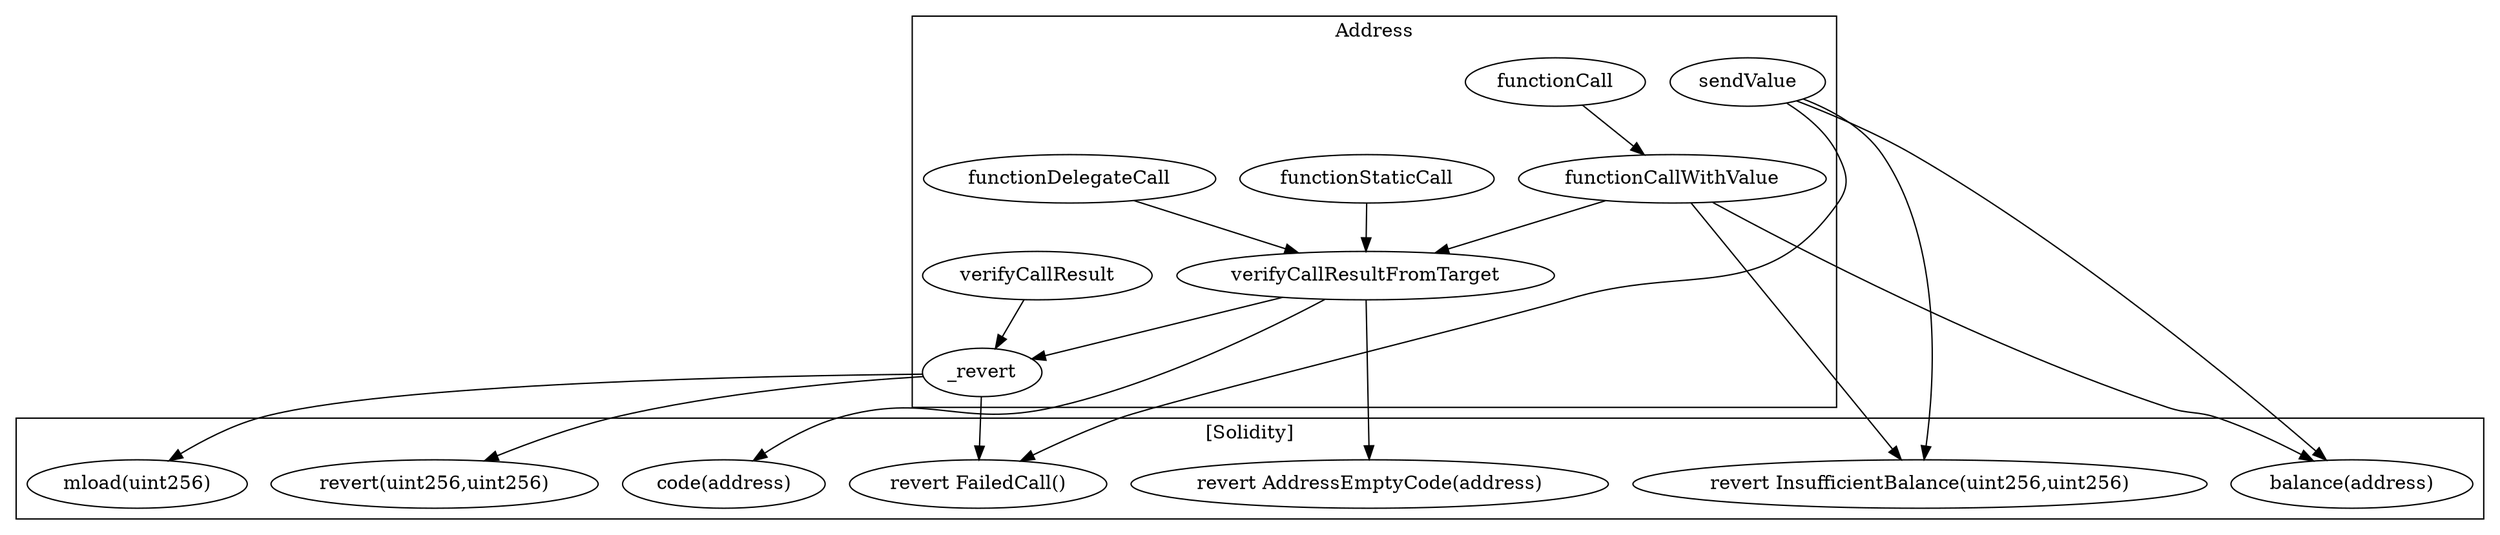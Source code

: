 strict digraph {
subgraph cluster_6015_Address {
label = "Address"
"6015_functionStaticCall" [label="functionStaticCall"]
"6015_verifyCallResultFromTarget" [label="verifyCallResultFromTarget"]
"6015_sendValue" [label="sendValue"]
"6015_functionDelegateCall" [label="functionDelegateCall"]
"6015_verifyCallResult" [label="verifyCallResult"]
"6015__revert" [label="_revert"]
"6015_functionCall" [label="functionCall"]
"6015_functionCallWithValue" [label="functionCallWithValue"]
"6015_functionDelegateCall" -> "6015_verifyCallResultFromTarget"
"6015_functionCall" -> "6015_functionCallWithValue"
"6015_verifyCallResultFromTarget" -> "6015__revert"
"6015_verifyCallResult" -> "6015__revert"
"6015_functionStaticCall" -> "6015_verifyCallResultFromTarget"
"6015_functionCallWithValue" -> "6015_verifyCallResultFromTarget"
}subgraph cluster_solidity {
label = "[Solidity]"
"mload(uint256)" 
"code(address)" 
"revert InsufficientBalance(uint256,uint256)" 
"revert FailedCall()" 
"revert AddressEmptyCode(address)" 
"balance(address)" 
"revert(uint256,uint256)" 
"6015_sendValue" -> "revert InsufficientBalance(uint256,uint256)"
"6015__revert" -> "mload(uint256)"
"6015__revert" -> "revert FailedCall()"
"6015_functionCallWithValue" -> "balance(address)"
"6015_verifyCallResultFromTarget" -> "code(address)"
"6015_sendValue" -> "revert FailedCall()"
"6015__revert" -> "revert(uint256,uint256)"
"6015_sendValue" -> "balance(address)"
"6015_functionCallWithValue" -> "revert InsufficientBalance(uint256,uint256)"
"6015_verifyCallResultFromTarget" -> "revert AddressEmptyCode(address)"
}
}